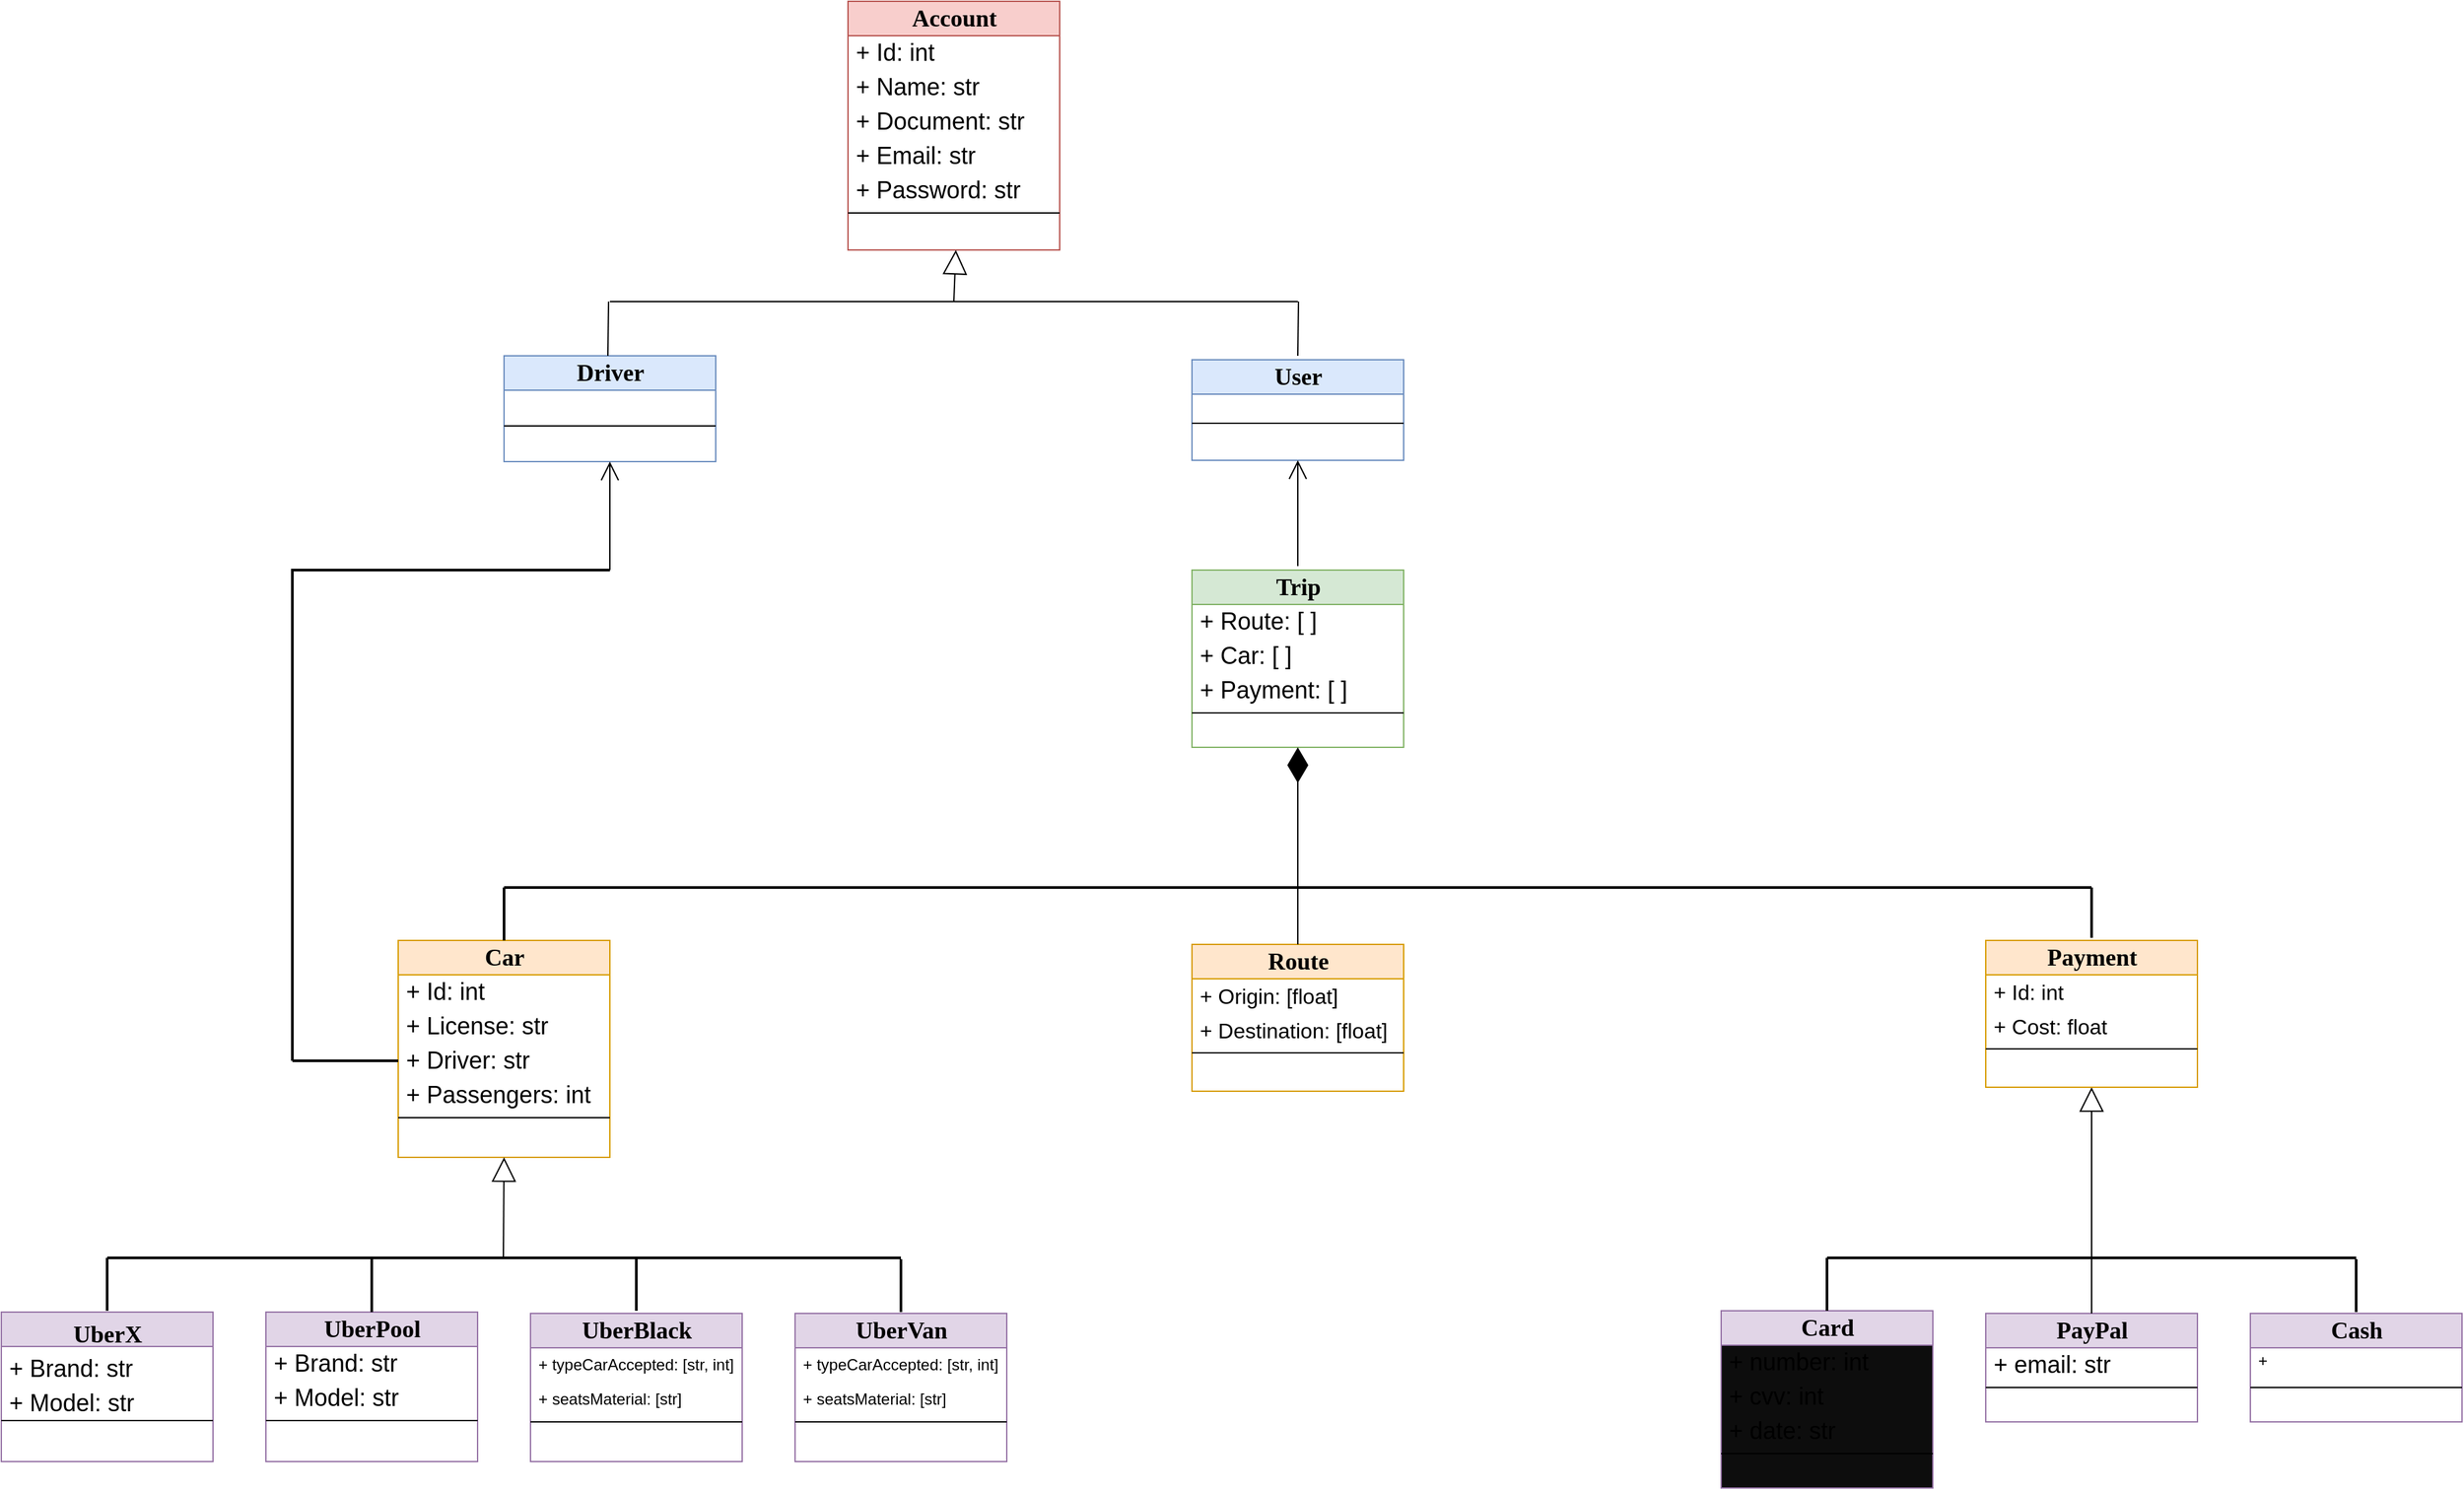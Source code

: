 <mxfile>
    <diagram name="Page-1" id="9f46799a-70d6-7492-0946-bef42562c5a5">
        <mxGraphModel dx="822" dy="619" grid="1" gridSize="10" guides="0" tooltips="1" connect="1" arrows="1" fold="1" page="1" pageScale="1" pageWidth="413" pageHeight="291" background="#ffffff" math="0" shadow="0">
            <root>
                <mxCell id="0"/>
                <mxCell id="1" parent="0"/>
                <mxCell id="78961159f06e98e8-17" value="&lt;font style=&quot;font-size: 18px;&quot;&gt;Account&lt;/font&gt;" style="swimlane;html=1;fontStyle=1;align=center;verticalAlign=middle;childLayout=stackLayout;horizontal=1;startSize=26;horizontalStack=0;resizeParent=1;resizeLast=0;collapsible=1;marginBottom=0;swimlaneFillColor=#ffffff;rounded=0;shadow=0;comic=0;labelBackgroundColor=none;strokeColor=#b85450;strokeWidth=1;fillColor=#f8cecc;fontFamily=Verdana;fontSize=18;" parent="1" vertex="1">
                    <mxGeometry x="750" y="56" width="160" height="188" as="geometry"/>
                </mxCell>
                <mxCell id="78961159f06e98e8-21" value="+ Id: int" style="text;html=1;strokeColor=none;fillColor=none;align=left;verticalAlign=middle;spacingLeft=4;spacingRight=4;whiteSpace=wrap;overflow=hidden;rotatable=0;points=[[0,0.5],[1,0.5]];portConstraint=eastwest;fontSize=18;" parent="78961159f06e98e8-17" vertex="1">
                    <mxGeometry y="26" width="160" height="26" as="geometry"/>
                </mxCell>
                <mxCell id="78961159f06e98e8-23" value="+ Name: str" style="text;html=1;strokeColor=none;fillColor=none;align=left;verticalAlign=middle;spacingLeft=4;spacingRight=4;whiteSpace=wrap;overflow=hidden;rotatable=0;points=[[0,0.5],[1,0.5]];portConstraint=eastwest;fontSize=18;" parent="78961159f06e98e8-17" vertex="1">
                    <mxGeometry y="52" width="160" height="26" as="geometry"/>
                </mxCell>
                <mxCell id="78961159f06e98e8-25" value="+ Document: str" style="text;html=1;strokeColor=none;fillColor=none;align=left;verticalAlign=middle;spacingLeft=4;spacingRight=4;whiteSpace=wrap;overflow=hidden;rotatable=0;points=[[0,0.5],[1,0.5]];portConstraint=eastwest;fontSize=18;" parent="78961159f06e98e8-17" vertex="1">
                    <mxGeometry y="78" width="160" height="26" as="geometry"/>
                </mxCell>
                <mxCell id="erokDJiNw9TIyuJxXN1H-2" value="+ Email: str" style="text;html=1;strokeColor=none;fillColor=none;align=left;verticalAlign=middle;spacingLeft=4;spacingRight=4;whiteSpace=wrap;overflow=hidden;rotatable=0;points=[[0,0.5],[1,0.5]];portConstraint=eastwest;fontSize=18;" parent="78961159f06e98e8-17" vertex="1">
                    <mxGeometry y="104" width="160" height="26" as="geometry"/>
                </mxCell>
                <mxCell id="78961159f06e98e8-26" value="+ Password: str" style="text;html=1;strokeColor=none;fillColor=none;align=left;verticalAlign=middle;spacingLeft=4;spacingRight=4;whiteSpace=wrap;overflow=hidden;rotatable=0;points=[[0,0.5],[1,0.5]];portConstraint=eastwest;fontSize=18;" parent="78961159f06e98e8-17" vertex="1">
                    <mxGeometry y="130" width="160" height="26" as="geometry"/>
                </mxCell>
                <mxCell id="78961159f06e98e8-19" value="" style="line;html=1;strokeWidth=1;fillColor=none;align=left;verticalAlign=middle;spacingTop=-1;spacingLeft=3;spacingRight=3;rotatable=0;labelPosition=right;points=[];portConstraint=eastwest;" parent="78961159f06e98e8-17" vertex="1">
                    <mxGeometry y="156" width="160" height="8" as="geometry"/>
                </mxCell>
                <mxCell id="erokDJiNw9TIyuJxXN1H-3" value="Driver" style="swimlane;html=1;fontStyle=1;align=center;verticalAlign=middle;childLayout=stackLayout;horizontal=1;startSize=26;horizontalStack=0;resizeParent=1;resizeLast=0;collapsible=1;marginBottom=0;swimlaneFillColor=#ffffff;rounded=0;shadow=0;comic=0;labelBackgroundColor=none;strokeColor=#6c8ebf;strokeWidth=1;fillColor=#dae8fc;fontFamily=Verdana;fontSize=18;" parent="1" vertex="1">
                    <mxGeometry x="490" y="324" width="160" height="80" as="geometry"/>
                </mxCell>
                <mxCell id="erokDJiNw9TIyuJxXN1H-9" value="" style="line;html=1;strokeWidth=1;fillColor=none;align=left;verticalAlign=middle;spacingTop=-1;spacingLeft=3;spacingRight=3;rotatable=0;labelPosition=right;points=[];portConstraint=eastwest;" parent="erokDJiNw9TIyuJxXN1H-3" vertex="1">
                    <mxGeometry y="26" width="160" height="54" as="geometry"/>
                </mxCell>
                <mxCell id="erokDJiNw9TIyuJxXN1H-10" value="User" style="swimlane;html=1;fontStyle=1;align=center;verticalAlign=middle;childLayout=stackLayout;horizontal=1;startSize=26;horizontalStack=0;resizeParent=1;resizeLast=0;collapsible=1;marginBottom=0;swimlaneFillColor=#ffffff;rounded=0;shadow=0;comic=0;labelBackgroundColor=none;strokeColor=#6c8ebf;strokeWidth=1;fillColor=#dae8fc;fontFamily=Verdana;fontSize=18;" parent="1" vertex="1">
                    <mxGeometry x="1010" y="327" width="160" height="76" as="geometry"/>
                </mxCell>
                <mxCell id="erokDJiNw9TIyuJxXN1H-16" value="" style="line;html=1;strokeWidth=1;fillColor=none;align=left;verticalAlign=middle;spacingTop=-1;spacingLeft=3;spacingRight=3;rotatable=0;labelPosition=right;points=[];portConstraint=eastwest;" parent="erokDJiNw9TIyuJxXN1H-10" vertex="1">
                    <mxGeometry y="26" width="160" height="44" as="geometry"/>
                </mxCell>
                <mxCell id="erokDJiNw9TIyuJxXN1H-17" value="Trip" style="swimlane;html=1;fontStyle=1;align=center;verticalAlign=middle;childLayout=stackLayout;horizontal=1;startSize=26;horizontalStack=0;resizeParent=1;resizeLast=0;collapsible=1;marginBottom=0;swimlaneFillColor=#ffffff;rounded=0;shadow=0;comic=0;labelBackgroundColor=none;strokeColor=#82b366;strokeWidth=1;fillColor=#d5e8d4;fontFamily=Verdana;fontSize=18;" parent="1" vertex="1">
                    <mxGeometry x="1010" y="486" width="160" height="134" as="geometry"/>
                </mxCell>
                <mxCell id="erokDJiNw9TIyuJxXN1H-18" value="+ Route: [ ]" style="text;html=1;strokeColor=none;fillColor=none;align=left;verticalAlign=middle;spacingLeft=4;spacingRight=4;whiteSpace=wrap;overflow=hidden;rotatable=0;points=[[0,0.5],[1,0.5]];portConstraint=eastwest;fontSize=18;" parent="erokDJiNw9TIyuJxXN1H-17" vertex="1">
                    <mxGeometry y="26" width="160" height="26" as="geometry"/>
                </mxCell>
                <mxCell id="erokDJiNw9TIyuJxXN1H-19" value="+ Car: [ ]" style="text;html=1;strokeColor=none;fillColor=none;align=left;verticalAlign=middle;spacingLeft=4;spacingRight=4;whiteSpace=wrap;overflow=hidden;rotatable=0;points=[[0,0.5],[1,0.5]];portConstraint=eastwest;fontSize=18;" parent="erokDJiNw9TIyuJxXN1H-17" vertex="1">
                    <mxGeometry y="52" width="160" height="26" as="geometry"/>
                </mxCell>
                <mxCell id="erokDJiNw9TIyuJxXN1H-20" value="+ Payment: [ ]" style="text;html=1;strokeColor=none;fillColor=none;align=left;verticalAlign=middle;spacingLeft=4;spacingRight=4;whiteSpace=wrap;overflow=hidden;rotatable=0;points=[[0,0.5],[1,0.5]];portConstraint=eastwest;fontSize=18;" parent="erokDJiNw9TIyuJxXN1H-17" vertex="1">
                    <mxGeometry y="78" width="160" height="26" as="geometry"/>
                </mxCell>
                <mxCell id="erokDJiNw9TIyuJxXN1H-23" value="" style="line;html=1;strokeWidth=1;fillColor=none;align=left;verticalAlign=middle;spacingTop=-1;spacingLeft=3;spacingRight=3;rotatable=0;labelPosition=right;points=[];portConstraint=eastwest;" parent="erokDJiNw9TIyuJxXN1H-17" vertex="1">
                    <mxGeometry y="104" width="160" height="8" as="geometry"/>
                </mxCell>
                <mxCell id="erokDJiNw9TIyuJxXN1H-24" value="Route" style="swimlane;html=1;fontStyle=1;align=center;verticalAlign=middle;childLayout=stackLayout;horizontal=1;startSize=26;horizontalStack=0;resizeParent=1;resizeLast=0;collapsible=1;marginBottom=0;swimlaneFillColor=#ffffff;rounded=0;shadow=0;comic=0;labelBackgroundColor=none;strokeColor=#d79b00;strokeWidth=1;fillColor=#ffe6cc;fontFamily=Verdana;fontSize=18;" parent="1" vertex="1">
                    <mxGeometry x="1010" y="769" width="160" height="111" as="geometry"/>
                </mxCell>
                <mxCell id="erokDJiNw9TIyuJxXN1H-25" value="+ Origin: [float]" style="text;html=1;strokeColor=none;fillColor=none;align=left;verticalAlign=middle;spacingLeft=4;spacingRight=4;whiteSpace=wrap;overflow=hidden;rotatable=0;points=[[0,0.5],[1,0.5]];portConstraint=eastwest;fontSize=16;" parent="erokDJiNw9TIyuJxXN1H-24" vertex="1">
                    <mxGeometry y="26" width="160" height="26" as="geometry"/>
                </mxCell>
                <mxCell id="erokDJiNw9TIyuJxXN1H-26" value="+ Destination: [float]" style="text;html=1;strokeColor=none;fillColor=none;align=left;verticalAlign=middle;spacingLeft=4;spacingRight=4;whiteSpace=wrap;overflow=hidden;rotatable=0;points=[[0,0.5],[1,0.5]];portConstraint=eastwest;fontSize=16;" parent="erokDJiNw9TIyuJxXN1H-24" vertex="1">
                    <mxGeometry y="52" width="160" height="26" as="geometry"/>
                </mxCell>
                <mxCell id="erokDJiNw9TIyuJxXN1H-30" value="" style="line;html=1;strokeWidth=1;fillColor=none;align=left;verticalAlign=middle;spacingTop=-1;spacingLeft=3;spacingRight=3;rotatable=0;labelPosition=right;points=[];portConstraint=eastwest;" parent="erokDJiNw9TIyuJxXN1H-24" vertex="1">
                    <mxGeometry y="78" width="160" height="8" as="geometry"/>
                </mxCell>
                <mxCell id="erokDJiNw9TIyuJxXN1H-31" value="Car" style="swimlane;html=1;fontStyle=1;align=center;verticalAlign=middle;childLayout=stackLayout;horizontal=1;startSize=26;horizontalStack=0;resizeParent=1;resizeLast=0;collapsible=1;marginBottom=0;swimlaneFillColor=#ffffff;rounded=0;shadow=0;comic=0;labelBackgroundColor=none;strokeColor=#d79b00;strokeWidth=1;fillColor=#ffe6cc;fontFamily=Verdana;fontSize=18;" parent="1" vertex="1">
                    <mxGeometry x="410" y="766" width="160" height="164" as="geometry"/>
                </mxCell>
                <mxCell id="erokDJiNw9TIyuJxXN1H-32" value="+ Id: int&lt;br style=&quot;font-size: 18px;&quot;&gt;&lt;br style=&quot;font-size: 18px;&quot;&gt;" style="text;html=1;strokeColor=none;fillColor=none;align=left;verticalAlign=middle;spacingLeft=4;spacingRight=4;whiteSpace=wrap;overflow=hidden;rotatable=0;points=[[0,0.5],[1,0.5]];portConstraint=eastwest;fontSize=18;" parent="erokDJiNw9TIyuJxXN1H-31" vertex="1">
                    <mxGeometry y="26" width="160" height="26" as="geometry"/>
                </mxCell>
                <mxCell id="erokDJiNw9TIyuJxXN1H-33" value="+ License: str" style="text;html=1;strokeColor=none;fillColor=none;align=left;verticalAlign=middle;spacingLeft=4;spacingRight=4;whiteSpace=wrap;overflow=hidden;rotatable=0;points=[[0,0.5],[1,0.5]];portConstraint=eastwest;fontSize=18;" parent="erokDJiNw9TIyuJxXN1H-31" vertex="1">
                    <mxGeometry y="52" width="160" height="26" as="geometry"/>
                </mxCell>
                <mxCell id="erokDJiNw9TIyuJxXN1H-34" value="+ Driver: str" style="text;html=1;strokeColor=none;fillColor=none;align=left;verticalAlign=middle;spacingLeft=4;spacingRight=4;whiteSpace=wrap;overflow=hidden;rotatable=0;points=[[0,0.5],[1,0.5]];portConstraint=eastwest;fontSize=18;" parent="erokDJiNw9TIyuJxXN1H-31" vertex="1">
                    <mxGeometry y="78" width="160" height="26" as="geometry"/>
                </mxCell>
                <mxCell id="erokDJiNw9TIyuJxXN1H-35" value="+ Passengers: int" style="text;html=1;strokeColor=none;fillColor=none;align=left;verticalAlign=middle;spacingLeft=4;spacingRight=4;whiteSpace=wrap;overflow=hidden;rotatable=0;points=[[0,0.5],[1,0.5]];portConstraint=eastwest;fontSize=18;" parent="erokDJiNw9TIyuJxXN1H-31" vertex="1">
                    <mxGeometry y="104" width="160" height="26" as="geometry"/>
                </mxCell>
                <mxCell id="erokDJiNw9TIyuJxXN1H-37" value="" style="line;html=1;strokeWidth=1;fillColor=none;align=left;verticalAlign=middle;spacingTop=-1;spacingLeft=3;spacingRight=3;rotatable=0;labelPosition=right;points=[];portConstraint=eastwest;" parent="erokDJiNw9TIyuJxXN1H-31" vertex="1">
                    <mxGeometry y="130" width="160" height="8" as="geometry"/>
                </mxCell>
                <mxCell id="erokDJiNw9TIyuJxXN1H-55" value="" style="endArrow=none;html=1;verticalAlign=middle;" parent="1" edge="1">
                    <mxGeometry width="50" height="50" relative="1" as="geometry">
                        <mxPoint x="568.5" y="324" as="sourcePoint"/>
                        <mxPoint x="569" y="283" as="targetPoint"/>
                    </mxGeometry>
                </mxCell>
                <mxCell id="erokDJiNw9TIyuJxXN1H-56" value="" style="endArrow=none;html=1;verticalAlign=middle;" parent="1" edge="1">
                    <mxGeometry width="50" height="50" relative="1" as="geometry">
                        <mxPoint x="1090" y="283" as="sourcePoint"/>
                        <mxPoint x="570" y="283" as="targetPoint"/>
                    </mxGeometry>
                </mxCell>
                <mxCell id="erokDJiNw9TIyuJxXN1H-59" value="" style="endArrow=none;html=1;verticalAlign=middle;" parent="1" edge="1">
                    <mxGeometry width="50" height="50" relative="1" as="geometry">
                        <mxPoint x="1090" y="324" as="sourcePoint"/>
                        <mxPoint x="1090.5" y="283" as="targetPoint"/>
                    </mxGeometry>
                </mxCell>
                <mxCell id="erokDJiNw9TIyuJxXN1H-64" value="UberX" style="swimlane;html=1;fontStyle=1;align=center;verticalAlign=top;childLayout=stackLayout;horizontal=1;startSize=26;horizontalStack=0;resizeParent=1;resizeLast=0;collapsible=1;marginBottom=0;swimlaneFillColor=#ffffff;rounded=0;shadow=0;comic=0;labelBackgroundColor=none;strokeColor=#9673a6;strokeWidth=1;fillColor=#e1d5e7;fontFamily=Verdana;fontSize=18;" parent="1" vertex="1">
                    <mxGeometry x="110" y="1047" width="160" height="113" as="geometry"/>
                </mxCell>
                <mxCell id="erokDJiNw9TIyuJxXN1H-65" value="+ Brand: str" style="text;html=1;strokeColor=none;fillColor=none;align=left;verticalAlign=top;spacingLeft=4;spacingRight=4;whiteSpace=wrap;overflow=hidden;rotatable=0;points=[[0,0.5],[1,0.5]];portConstraint=eastwest;fontSize=18;" parent="erokDJiNw9TIyuJxXN1H-64" vertex="1">
                    <mxGeometry y="26" width="160" height="26" as="geometry"/>
                </mxCell>
                <mxCell id="erokDJiNw9TIyuJxXN1H-66" value="+ Model: str" style="text;html=1;strokeColor=none;fillColor=none;align=left;verticalAlign=top;spacingLeft=4;spacingRight=4;whiteSpace=wrap;overflow=hidden;rotatable=0;points=[[0,0.5],[1,0.5]];portConstraint=eastwest;fontSize=18;" parent="erokDJiNw9TIyuJxXN1H-64" vertex="1">
                    <mxGeometry y="52" width="160" height="26" as="geometry"/>
                </mxCell>
                <mxCell id="erokDJiNw9TIyuJxXN1H-70" value="" style="line;html=1;strokeWidth=1;fillColor=none;align=left;verticalAlign=middle;spacingTop=-1;spacingLeft=3;spacingRight=3;rotatable=0;labelPosition=right;points=[];portConstraint=eastwest;" parent="erokDJiNw9TIyuJxXN1H-64" vertex="1">
                    <mxGeometry y="78" width="160" height="8" as="geometry"/>
                </mxCell>
                <mxCell id="erokDJiNw9TIyuJxXN1H-71" value="UberPool" style="swimlane;html=1;fontStyle=1;align=center;verticalAlign=middle;childLayout=stackLayout;horizontal=1;startSize=26;horizontalStack=0;resizeParent=1;resizeLast=0;collapsible=1;marginBottom=0;swimlaneFillColor=#ffffff;rounded=0;shadow=0;comic=0;labelBackgroundColor=none;strokeColor=#9673a6;strokeWidth=1;fillColor=#e1d5e7;fontFamily=Verdana;fontSize=18;" parent="1" vertex="1">
                    <mxGeometry x="310" y="1047" width="160" height="113" as="geometry"/>
                </mxCell>
                <mxCell id="erokDJiNw9TIyuJxXN1H-72" value="+ Brand: str" style="text;html=1;strokeColor=none;fillColor=none;align=left;verticalAlign=middle;spacingLeft=4;spacingRight=4;whiteSpace=wrap;overflow=hidden;rotatable=0;points=[[0,0.5],[1,0.5]];portConstraint=eastwest;fontSize=18;" parent="erokDJiNw9TIyuJxXN1H-71" vertex="1">
                    <mxGeometry y="26" width="160" height="26" as="geometry"/>
                </mxCell>
                <mxCell id="erokDJiNw9TIyuJxXN1H-73" value="+ Model: str" style="text;html=1;strokeColor=none;fillColor=none;align=left;verticalAlign=middle;spacingLeft=4;spacingRight=4;whiteSpace=wrap;overflow=hidden;rotatable=0;points=[[0,0.5],[1,0.5]];portConstraint=eastwest;fontSize=18;" parent="erokDJiNw9TIyuJxXN1H-71" vertex="1">
                    <mxGeometry y="52" width="160" height="26" as="geometry"/>
                </mxCell>
                <mxCell id="erokDJiNw9TIyuJxXN1H-77" value="" style="line;html=1;strokeWidth=1;fillColor=none;align=left;verticalAlign=middle;spacingTop=-1;spacingLeft=3;spacingRight=3;rotatable=0;labelPosition=right;points=[];portConstraint=eastwest;" parent="erokDJiNw9TIyuJxXN1H-71" vertex="1">
                    <mxGeometry y="78" width="160" height="8" as="geometry"/>
                </mxCell>
                <mxCell id="erokDJiNw9TIyuJxXN1H-79" value="UberBlack" style="swimlane;html=1;fontStyle=1;align=center;verticalAlign=middle;childLayout=stackLayout;horizontal=1;startSize=26;horizontalStack=0;resizeParent=1;resizeLast=0;collapsible=1;marginBottom=0;swimlaneFillColor=#ffffff;rounded=0;shadow=0;comic=0;labelBackgroundColor=none;strokeColor=#9673a6;strokeWidth=1;fillColor=#e1d5e7;fontFamily=Verdana;fontSize=18;" parent="1" vertex="1">
                    <mxGeometry x="510" y="1048" width="160" height="112" as="geometry"/>
                </mxCell>
                <mxCell id="erokDJiNw9TIyuJxXN1H-80" value="+ typeCarAccepted: [str, int]" style="text;html=1;strokeColor=none;fillColor=none;align=left;verticalAlign=middle;spacingLeft=4;spacingRight=4;whiteSpace=wrap;overflow=hidden;rotatable=0;points=[[0,0.5],[1,0.5]];portConstraint=eastwest;fontSize=12;" parent="erokDJiNw9TIyuJxXN1H-79" vertex="1">
                    <mxGeometry y="26" width="160" height="26" as="geometry"/>
                </mxCell>
                <mxCell id="erokDJiNw9TIyuJxXN1H-81" value="+ seatsMaterial: [str]" style="text;html=1;strokeColor=none;fillColor=none;align=left;verticalAlign=middle;spacingLeft=4;spacingRight=4;whiteSpace=wrap;overflow=hidden;rotatable=0;points=[[0,0.5],[1,0.5]];portConstraint=eastwest;fontSize=12;" parent="erokDJiNw9TIyuJxXN1H-79" vertex="1">
                    <mxGeometry y="52" width="160" height="26" as="geometry"/>
                </mxCell>
                <mxCell id="erokDJiNw9TIyuJxXN1H-85" value="" style="line;html=1;strokeWidth=1;fillColor=none;align=left;verticalAlign=middle;spacingTop=-1;spacingLeft=3;spacingRight=3;rotatable=0;labelPosition=right;points=[];portConstraint=eastwest;" parent="erokDJiNw9TIyuJxXN1H-79" vertex="1">
                    <mxGeometry y="78" width="160" height="8" as="geometry"/>
                </mxCell>
                <mxCell id="erokDJiNw9TIyuJxXN1H-88" value="UberVan" style="swimlane;html=1;fontStyle=1;align=center;verticalAlign=middle;childLayout=stackLayout;horizontal=1;startSize=26;horizontalStack=0;resizeParent=1;resizeLast=0;collapsible=1;marginBottom=0;swimlaneFillColor=#ffffff;rounded=0;shadow=0;comic=0;labelBackgroundColor=none;strokeColor=#9673a6;strokeWidth=1;fillColor=#e1d5e7;fontFamily=Verdana;fontSize=18;" parent="1" vertex="1">
                    <mxGeometry x="710" y="1048" width="160" height="112" as="geometry"/>
                </mxCell>
                <mxCell id="erokDJiNw9TIyuJxXN1H-89" value="+ typeCarAccepted: [str, int]" style="text;html=1;strokeColor=none;fillColor=none;align=left;verticalAlign=middle;spacingLeft=4;spacingRight=4;whiteSpace=wrap;overflow=hidden;rotatable=0;points=[[0,0.5],[1,0.5]];portConstraint=eastwest;fontSize=12;" parent="erokDJiNw9TIyuJxXN1H-88" vertex="1">
                    <mxGeometry y="26" width="160" height="26" as="geometry"/>
                </mxCell>
                <mxCell id="erokDJiNw9TIyuJxXN1H-90" value="+ seatsMaterial: [str]" style="text;html=1;strokeColor=none;fillColor=none;align=left;verticalAlign=middle;spacingLeft=4;spacingRight=4;whiteSpace=wrap;overflow=hidden;rotatable=0;points=[[0,0.5],[1,0.5]];portConstraint=eastwest;fontSize=12;" parent="erokDJiNw9TIyuJxXN1H-88" vertex="1">
                    <mxGeometry y="52" width="160" height="26" as="geometry"/>
                </mxCell>
                <mxCell id="erokDJiNw9TIyuJxXN1H-94" value="" style="line;html=1;strokeWidth=1;fillColor=none;align=left;verticalAlign=middle;spacingTop=-1;spacingLeft=3;spacingRight=3;rotatable=0;labelPosition=right;points=[];portConstraint=eastwest;" parent="erokDJiNw9TIyuJxXN1H-88" vertex="1">
                    <mxGeometry y="78" width="160" height="8" as="geometry"/>
                </mxCell>
                <mxCell id="erokDJiNw9TIyuJxXN1H-97" value="Card" style="swimlane;html=1;fontStyle=1;align=center;verticalAlign=middle;childLayout=stackLayout;horizontal=1;startSize=26;horizontalStack=0;resizeParent=1;resizeLast=0;collapsible=1;marginBottom=0;swimlaneFillColor=#0d0d0d;rounded=0;shadow=0;comic=0;labelBackgroundColor=none;strokeColor=#9673a6;strokeWidth=1;fillColor=#e1d5e7;fontFamily=Verdana;fontSize=18;" parent="1" vertex="1">
                    <mxGeometry x="1410" y="1046" width="160" height="134" as="geometry"/>
                </mxCell>
                <mxCell id="erokDJiNw9TIyuJxXN1H-98" value="+ number: int" style="text;html=1;strokeColor=none;fillColor=none;align=left;verticalAlign=middle;spacingLeft=4;spacingRight=4;whiteSpace=wrap;overflow=hidden;rotatable=0;points=[[0,0.5],[1,0.5]];portConstraint=eastwest;fontSize=18;" parent="erokDJiNw9TIyuJxXN1H-97" vertex="1">
                    <mxGeometry y="26" width="160" height="26" as="geometry"/>
                </mxCell>
                <mxCell id="erokDJiNw9TIyuJxXN1H-99" value="+ cvv: int" style="text;html=1;strokeColor=none;fillColor=none;align=left;verticalAlign=middle;spacingLeft=4;spacingRight=4;whiteSpace=wrap;overflow=hidden;rotatable=0;points=[[0,0.5],[1,0.5]];portConstraint=eastwest;fontSize=18;" parent="erokDJiNw9TIyuJxXN1H-97" vertex="1">
                    <mxGeometry y="52" width="160" height="26" as="geometry"/>
                </mxCell>
                <mxCell id="erokDJiNw9TIyuJxXN1H-100" value="+ date: str" style="text;html=1;strokeColor=none;fillColor=none;align=left;verticalAlign=middle;spacingLeft=4;spacingRight=4;whiteSpace=wrap;overflow=hidden;rotatable=0;points=[[0,0.5],[1,0.5]];portConstraint=eastwest;fontSize=18;" parent="erokDJiNw9TIyuJxXN1H-97" vertex="1">
                    <mxGeometry y="78" width="160" height="26" as="geometry"/>
                </mxCell>
                <mxCell id="erokDJiNw9TIyuJxXN1H-103" value="" style="line;html=1;strokeWidth=1;fillColor=none;align=left;verticalAlign=middle;spacingTop=-1;spacingLeft=3;spacingRight=3;rotatable=0;labelPosition=right;points=[];portConstraint=eastwest;" parent="erokDJiNw9TIyuJxXN1H-97" vertex="1">
                    <mxGeometry y="104" width="160" height="8" as="geometry"/>
                </mxCell>
                <mxCell id="erokDJiNw9TIyuJxXN1H-104" value="PayPal" style="swimlane;html=1;fontStyle=1;align=center;verticalAlign=middle;childLayout=stackLayout;horizontal=1;startSize=26;horizontalStack=0;resizeParent=1;resizeLast=0;collapsible=1;marginBottom=0;swimlaneFillColor=#ffffff;rounded=0;shadow=0;comic=0;labelBackgroundColor=none;strokeColor=#9673a6;strokeWidth=1;fillColor=#e1d5e7;fontFamily=Verdana;fontSize=18;" parent="1" vertex="1">
                    <mxGeometry x="1610" y="1048" width="160" height="82" as="geometry"/>
                </mxCell>
                <mxCell id="erokDJiNw9TIyuJxXN1H-105" value="+ email: str" style="text;html=1;strokeColor=none;fillColor=none;align=left;verticalAlign=middle;spacingLeft=4;spacingRight=4;whiteSpace=wrap;overflow=hidden;rotatable=0;points=[[0,0.5],[1,0.5]];portConstraint=eastwest;fontSize=18;" parent="erokDJiNw9TIyuJxXN1H-104" vertex="1">
                    <mxGeometry y="26" width="160" height="26" as="geometry"/>
                </mxCell>
                <mxCell id="erokDJiNw9TIyuJxXN1H-110" value="" style="line;html=1;strokeWidth=1;fillColor=none;align=left;verticalAlign=middle;spacingTop=-1;spacingLeft=3;spacingRight=3;rotatable=0;labelPosition=right;points=[];portConstraint=eastwest;" parent="erokDJiNw9TIyuJxXN1H-104" vertex="1">
                    <mxGeometry y="52" width="160" height="8" as="geometry"/>
                </mxCell>
                <mxCell id="erokDJiNw9TIyuJxXN1H-111" value="Cash" style="swimlane;html=1;fontStyle=1;align=center;verticalAlign=middle;childLayout=stackLayout;horizontal=1;startSize=26;horizontalStack=0;resizeParent=1;resizeLast=0;collapsible=1;marginBottom=0;swimlaneFillColor=#ffffff;rounded=0;shadow=0;comic=0;labelBackgroundColor=none;strokeColor=#9673a6;strokeWidth=1;fillColor=#e1d5e7;fontFamily=Verdana;fontSize=18;" parent="1" vertex="1">
                    <mxGeometry x="1810" y="1048" width="160" height="82" as="geometry"/>
                </mxCell>
                <mxCell id="erokDJiNw9TIyuJxXN1H-112" value="+&amp;nbsp;&lt;br&gt;&lt;br&gt;" style="text;html=1;strokeColor=none;fillColor=none;align=left;verticalAlign=middle;spacingLeft=4;spacingRight=4;whiteSpace=wrap;overflow=hidden;rotatable=0;points=[[0,0.5],[1,0.5]];portConstraint=eastwest;" parent="erokDJiNw9TIyuJxXN1H-111" vertex="1">
                    <mxGeometry y="26" width="160" height="26" as="geometry"/>
                </mxCell>
                <mxCell id="erokDJiNw9TIyuJxXN1H-117" value="" style="line;html=1;strokeWidth=1;fillColor=none;align=left;verticalAlign=middle;spacingTop=-1;spacingLeft=3;spacingRight=3;rotatable=0;labelPosition=right;points=[];portConstraint=eastwest;" parent="erokDJiNw9TIyuJxXN1H-111" vertex="1">
                    <mxGeometry y="52" width="160" height="8" as="geometry"/>
                </mxCell>
                <mxCell id="erokDJiNw9TIyuJxXN1H-118" value="" style="endArrow=open;endFill=1;endSize=12;html=1;entryX=0.5;entryY=1;entryDx=0;entryDy=0;verticalAlign=middle;" parent="1" target="erokDJiNw9TIyuJxXN1H-10" edge="1">
                    <mxGeometry width="160" relative="1" as="geometry">
                        <mxPoint x="1090" y="483" as="sourcePoint"/>
                        <mxPoint x="1088.5" y="553.5" as="targetPoint"/>
                    </mxGeometry>
                </mxCell>
                <mxCell id="erokDJiNw9TIyuJxXN1H-120" value="" style="endArrow=block;endSize=16;endFill=0;html=1;verticalAlign=middle;" parent="1" edge="1">
                    <mxGeometry x="0.44" width="160" relative="1" as="geometry">
                        <mxPoint x="830" y="283" as="sourcePoint"/>
                        <mxPoint x="831.5" y="244" as="targetPoint"/>
                        <mxPoint as="offset"/>
                    </mxGeometry>
                </mxCell>
                <mxCell id="erokDJiNw9TIyuJxXN1H-121" value="" style="endArrow=open;endFill=1;endSize=12;html=1;entryX=0.5;entryY=1;entryDx=0;entryDy=0;exitX=1;exitY=0.5;exitDx=0;exitDy=0;exitPerimeter=0;verticalAlign=middle;" parent="1" source="erokDJiNw9TIyuJxXN1H-127" target="erokDJiNw9TIyuJxXN1H-3" edge="1">
                    <mxGeometry width="160" relative="1" as="geometry">
                        <mxPoint x="570" y="603.5" as="sourcePoint"/>
                        <mxPoint x="571.167" y="515.167" as="targetPoint"/>
                    </mxGeometry>
                </mxCell>
                <mxCell id="erokDJiNw9TIyuJxXN1H-125" value="" style="line;strokeWidth=2;direction=south;html=1;verticalAlign=middle;" parent="1" vertex="1">
                    <mxGeometry x="325" y="485" width="10" height="320" as="geometry"/>
                </mxCell>
                <mxCell id="erokDJiNw9TIyuJxXN1H-127" value="" style="line;strokeWidth=2;html=1;verticalAlign=middle;" parent="1" vertex="1">
                    <mxGeometry x="490" y="481" width="80" height="10" as="geometry"/>
                </mxCell>
                <mxCell id="erokDJiNw9TIyuJxXN1H-129" value="" style="line;strokeWidth=2;html=1;verticalAlign=middle;" parent="1" vertex="1">
                    <mxGeometry x="330" y="852" width="80" height="10" as="geometry"/>
                </mxCell>
                <mxCell id="erokDJiNw9TIyuJxXN1H-130" value="" style="line;strokeWidth=2;direction=south;html=1;verticalAlign=middle;" parent="1" vertex="1">
                    <mxGeometry x="325" y="686" width="10" height="171" as="geometry"/>
                </mxCell>
                <mxCell id="erokDJiNw9TIyuJxXN1H-131" value="" style="line;strokeWidth=2;html=1;verticalAlign=middle;" parent="1" vertex="1">
                    <mxGeometry x="330" y="481" width="160" height="10" as="geometry"/>
                </mxCell>
                <mxCell id="erokDJiNw9TIyuJxXN1H-133" value="" style="endArrow=diamondThin;endFill=1;endSize=24;html=1;exitX=0.5;exitY=0;exitDx=0;exitDy=0;verticalAlign=middle;entryX=0.5;entryY=1;entryDx=0;entryDy=0;" parent="1" source="erokDJiNw9TIyuJxXN1H-24" target="erokDJiNw9TIyuJxXN1H-17" edge="1">
                    <mxGeometry width="160" relative="1" as="geometry">
                        <mxPoint x="1088.5" y="726" as="sourcePoint"/>
                        <mxPoint x="1088.5" y="674" as="targetPoint"/>
                    </mxGeometry>
                </mxCell>
                <mxCell id="erokDJiNw9TIyuJxXN1H-135" value="" style="line;strokeWidth=2;html=1;verticalAlign=middle;" parent="1" vertex="1">
                    <mxGeometry x="490" y="721" width="1200" height="10" as="geometry"/>
                </mxCell>
                <mxCell id="erokDJiNw9TIyuJxXN1H-137" value="" style="line;strokeWidth=2;html=1;direction=south;verticalAlign=middle;" parent="1" vertex="1">
                    <mxGeometry x="485" y="726" width="10" height="40" as="geometry"/>
                </mxCell>
                <mxCell id="erokDJiNw9TIyuJxXN1H-138" value="" style="line;strokeWidth=2;html=1;direction=north;verticalAlign=middle;" parent="1" vertex="1">
                    <mxGeometry x="1685" y="726" width="10" height="38" as="geometry"/>
                </mxCell>
                <mxCell id="erokDJiNw9TIyuJxXN1H-142" value="" style="endArrow=block;endSize=16;endFill=0;html=1;exitX=0.5;exitY=0;exitDx=0;exitDy=0;verticalAlign=middle;entryX=0.5;entryY=1;entryDx=0;entryDy=0;" parent="1" source="erokDJiNw9TIyuJxXN1H-104" target="erokDJiNw9TIyuJxXN1H-171" edge="1">
                    <mxGeometry x="0.44" width="160" relative="1" as="geometry">
                        <mxPoint x="1690" y="1006" as="sourcePoint"/>
                        <mxPoint x="1690" y="910" as="targetPoint"/>
                        <mxPoint as="offset"/>
                    </mxGeometry>
                </mxCell>
                <mxCell id="erokDJiNw9TIyuJxXN1H-144" value="" style="line;strokeWidth=2;html=1;direction=south;verticalAlign=middle;" parent="1" vertex="1">
                    <mxGeometry x="1485" y="1006" width="10" height="40" as="geometry"/>
                </mxCell>
                <mxCell id="erokDJiNw9TIyuJxXN1H-151" value="" style="line;strokeWidth=2;html=1;direction=south;verticalAlign=middle;" parent="1" vertex="1">
                    <mxGeometry x="1885" y="1007" width="10" height="40" as="geometry"/>
                </mxCell>
                <mxCell id="erokDJiNw9TIyuJxXN1H-152" value="" style="line;strokeWidth=2;html=1;verticalAlign=middle;" parent="1" vertex="1">
                    <mxGeometry x="1490" y="1001" width="400" height="10" as="geometry"/>
                </mxCell>
                <mxCell id="erokDJiNw9TIyuJxXN1H-155" value="" style="endArrow=block;endSize=16;endFill=0;html=1;verticalAlign=middle;entryX=0.5;entryY=1;entryDx=0;entryDy=0;" parent="1" target="erokDJiNw9TIyuJxXN1H-31" edge="1">
                    <mxGeometry x="0.44" width="160" relative="1" as="geometry">
                        <mxPoint x="489.5" y="1007" as="sourcePoint"/>
                        <mxPoint x="489.5" y="955" as="targetPoint"/>
                        <mxPoint as="offset"/>
                    </mxGeometry>
                </mxCell>
                <mxCell id="erokDJiNw9TIyuJxXN1H-158" value="" style="line;strokeWidth=2;html=1;verticalAlign=middle;" parent="1" vertex="1">
                    <mxGeometry x="190" y="1001" width="600" height="10" as="geometry"/>
                </mxCell>
                <mxCell id="erokDJiNw9TIyuJxXN1H-159" value="" style="line;strokeWidth=2;html=1;direction=south;verticalAlign=middle;" parent="1" vertex="1">
                    <mxGeometry x="785" y="1007" width="10" height="40" as="geometry"/>
                </mxCell>
                <mxCell id="erokDJiNw9TIyuJxXN1H-160" value="" style="line;strokeWidth=2;html=1;direction=south;verticalAlign=middle;" parent="1" vertex="1">
                    <mxGeometry x="585" y="1006" width="10" height="40" as="geometry"/>
                </mxCell>
                <mxCell id="erokDJiNw9TIyuJxXN1H-161" value="" style="line;strokeWidth=2;html=1;direction=south;verticalAlign=middle;" parent="1" vertex="1">
                    <mxGeometry x="385" y="1007" width="10" height="40" as="geometry"/>
                </mxCell>
                <mxCell id="erokDJiNw9TIyuJxXN1H-164" value="" style="line;strokeWidth=2;html=1;direction=south;verticalAlign=middle;" parent="1" vertex="1">
                    <mxGeometry x="185" y="1006" width="10" height="40" as="geometry"/>
                </mxCell>
                <mxCell id="erokDJiNw9TIyuJxXN1H-171" value="Payment" style="swimlane;html=1;fontStyle=1;align=center;verticalAlign=middle;childLayout=stackLayout;horizontal=1;startSize=26;horizontalStack=0;resizeParent=1;resizeLast=0;collapsible=1;marginBottom=0;swimlaneFillColor=#ffffff;rounded=0;shadow=0;comic=0;labelBackgroundColor=none;strokeColor=#d79b00;strokeWidth=1;fillColor=#ffe6cc;fontFamily=Verdana;fontSize=18;" parent="1" vertex="1">
                    <mxGeometry x="1610" y="766" width="160" height="111" as="geometry"/>
                </mxCell>
                <mxCell id="erokDJiNw9TIyuJxXN1H-172" value="+ Id: int" style="text;html=1;strokeColor=none;fillColor=none;align=left;verticalAlign=middle;spacingLeft=4;spacingRight=4;whiteSpace=wrap;overflow=hidden;rotatable=0;points=[[0,0.5],[1,0.5]];portConstraint=eastwest;fontSize=16;" parent="erokDJiNw9TIyuJxXN1H-171" vertex="1">
                    <mxGeometry y="26" width="160" height="26" as="geometry"/>
                </mxCell>
                <mxCell id="erokDJiNw9TIyuJxXN1H-173" value="+ Cost: float" style="text;html=1;strokeColor=none;fillColor=none;align=left;verticalAlign=middle;spacingLeft=4;spacingRight=4;whiteSpace=wrap;overflow=hidden;rotatable=0;points=[[0,0.5],[1,0.5]];portConstraint=eastwest;fontSize=16;" parent="erokDJiNw9TIyuJxXN1H-171" vertex="1">
                    <mxGeometry y="52" width="160" height="26" as="geometry"/>
                </mxCell>
                <mxCell id="erokDJiNw9TIyuJxXN1H-174" value="" style="line;html=1;strokeWidth=1;fillColor=none;align=left;verticalAlign=middle;spacingTop=-1;spacingLeft=3;spacingRight=3;rotatable=0;labelPosition=right;points=[];portConstraint=eastwest;" parent="erokDJiNw9TIyuJxXN1H-171" vertex="1">
                    <mxGeometry y="78" width="160" height="8" as="geometry"/>
                </mxCell>
            </root>
        </mxGraphModel>
    </diagram>
</mxfile>